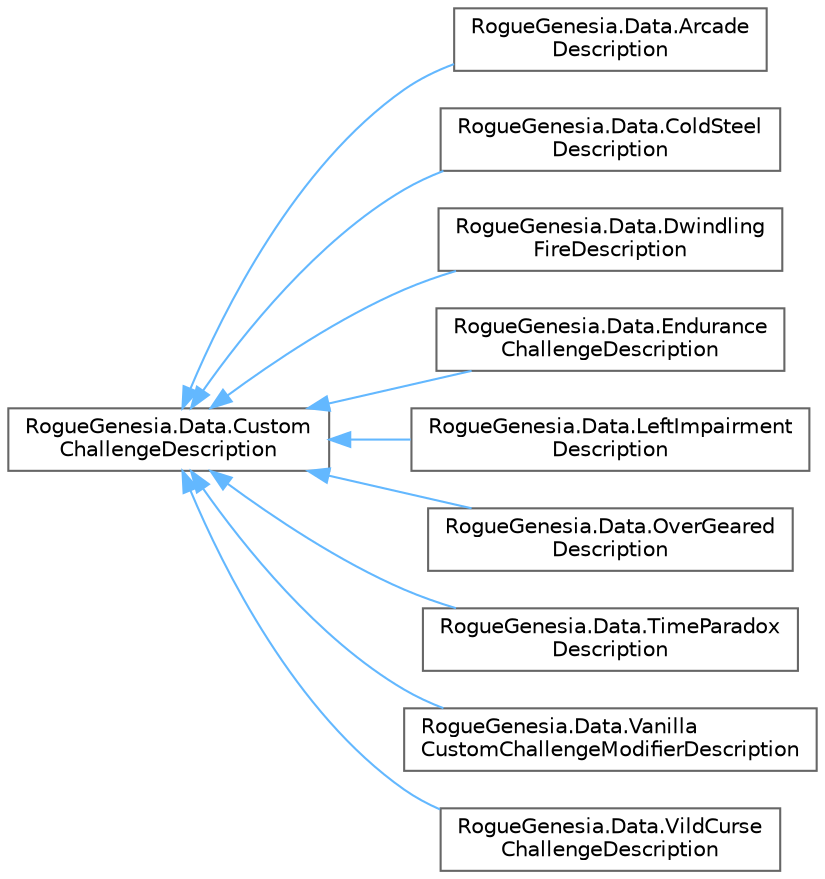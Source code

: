digraph "Graphical Class Hierarchy"
{
 // LATEX_PDF_SIZE
  bgcolor="transparent";
  edge [fontname=Helvetica,fontsize=10,labelfontname=Helvetica,labelfontsize=10];
  node [fontname=Helvetica,fontsize=10,shape=box,height=0.2,width=0.4];
  rankdir="LR";
  Node0 [label="RogueGenesia.Data.Custom\lChallengeDescription",height=0.2,width=0.4,color="grey40", fillcolor="white", style="filled",URL="$class_rogue_genesia_1_1_data_1_1_custom_challenge_description.html",tooltip=" "];
  Node0 -> Node1 [dir="back",color="steelblue1",style="solid"];
  Node1 [label="RogueGenesia.Data.Arcade\lDescription",height=0.2,width=0.4,color="grey40", fillcolor="white", style="filled",URL="$class_rogue_genesia_1_1_data_1_1_arcade_description.html",tooltip=" "];
  Node0 -> Node2 [dir="back",color="steelblue1",style="solid"];
  Node2 [label="RogueGenesia.Data.ColdSteel\lDescription",height=0.2,width=0.4,color="grey40", fillcolor="white", style="filled",URL="$class_rogue_genesia_1_1_data_1_1_cold_steel_description.html",tooltip=" "];
  Node0 -> Node3 [dir="back",color="steelblue1",style="solid"];
  Node3 [label="RogueGenesia.Data.Dwindling\lFireDescription",height=0.2,width=0.4,color="grey40", fillcolor="white", style="filled",URL="$class_rogue_genesia_1_1_data_1_1_dwindling_fire_description.html",tooltip=" "];
  Node0 -> Node4 [dir="back",color="steelblue1",style="solid"];
  Node4 [label="RogueGenesia.Data.Endurance\lChallengeDescription",height=0.2,width=0.4,color="grey40", fillcolor="white", style="filled",URL="$class_rogue_genesia_1_1_data_1_1_endurance_challenge_description.html",tooltip=" "];
  Node0 -> Node5 [dir="back",color="steelblue1",style="solid"];
  Node5 [label="RogueGenesia.Data.LeftImpairment\lDescription",height=0.2,width=0.4,color="grey40", fillcolor="white", style="filled",URL="$class_rogue_genesia_1_1_data_1_1_left_impairment_description.html",tooltip=" "];
  Node0 -> Node6 [dir="back",color="steelblue1",style="solid"];
  Node6 [label="RogueGenesia.Data.OverGeared\lDescription",height=0.2,width=0.4,color="grey40", fillcolor="white", style="filled",URL="$class_rogue_genesia_1_1_data_1_1_over_geared_description.html",tooltip=" "];
  Node0 -> Node7 [dir="back",color="steelblue1",style="solid"];
  Node7 [label="RogueGenesia.Data.TimeParadox\lDescription",height=0.2,width=0.4,color="grey40", fillcolor="white", style="filled",URL="$class_rogue_genesia_1_1_data_1_1_time_paradox_description.html",tooltip=" "];
  Node0 -> Node8 [dir="back",color="steelblue1",style="solid"];
  Node8 [label="RogueGenesia.Data.Vanilla\lCustomChallengeModifierDescription",height=0.2,width=0.4,color="grey40", fillcolor="white", style="filled",URL="$class_rogue_genesia_1_1_data_1_1_vanilla_custom_challenge_modifier_description.html",tooltip=" "];
  Node0 -> Node9 [dir="back",color="steelblue1",style="solid"];
  Node9 [label="RogueGenesia.Data.VildCurse\lChallengeDescription",height=0.2,width=0.4,color="grey40", fillcolor="white", style="filled",URL="$class_rogue_genesia_1_1_data_1_1_vild_curse_challenge_description.html",tooltip=" "];
}
